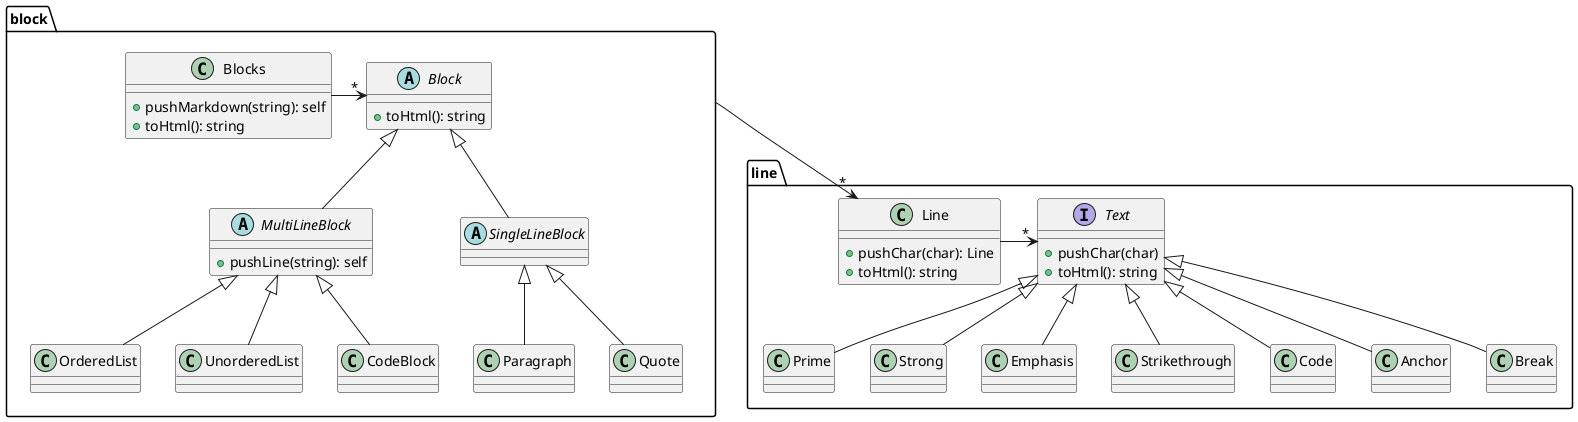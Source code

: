 @startuml


package block {
    class Blocks {
        + pushMarkdown(string): self
        + toHtml(): string
    }

    abstract class Block {
        + toHtml(): string
    }

    Blocks -r-> "*" Block

    abstract class SingleLineBlock {
    }

    abstract class MultiLineBlock {
        + pushLine(string): self
    }

    SingleLineBlock -u-|> Block
    MultiLineBlock -u-|> Block

    Paragraph -u-|> SingleLineBlock
    Quote -u-|> SingleLineBlock

    OrderedList -u-|> MultiLineBlock
    UnorderedList -u-|> MultiLineBlock
    CodeBlock -u-|> MultiLineBlock
}

package line {
    class Line {
        + pushChar(char): Line
        + toHtml(): string
    }

    interface Text {
        + pushChar(char)
        + toHtml(): string
    }

    Line -r-> "*" Text

    Prime -u-|> Text
    Strong -u-|> Text
    Emphasis -u-|> Text
    Strikethrough -u-|> Text
    Code -u-|> Text
    Anchor -u-|> Text
    Break -u-|> Text
}

block -d-> "*" Line

@enduml